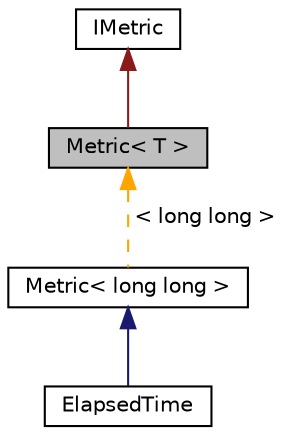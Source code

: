digraph "Metric&lt; T &gt;"
{
 // INTERACTIVE_SVG=YES
 // LATEX_PDF_SIZE
  edge [fontname="Helvetica",fontsize="10",labelfontname="Helvetica",labelfontsize="10"];
  node [fontname="Helvetica",fontsize="10",shape=record];
  Node1 [label="Metric\< T \>",height=0.2,width=0.4,color="black", fillcolor="grey75", style="filled", fontcolor="black",tooltip=" "];
  Node2 -> Node1 [dir="back",color="firebrick4",fontsize="10",style="solid",fontname="Helvetica"];
  Node2 [label="IMetric",height=0.2,width=0.4,color="black", fillcolor="white", style="filled",URL="$class_i_metric.html",tooltip=" "];
  Node1 -> Node3 [dir="back",color="orange",fontsize="10",style="dashed",label=" \< long long \>" ,fontname="Helvetica"];
  Node3 [label="Metric\< long long \>",height=0.2,width=0.4,color="black", fillcolor="white", style="filled",URL="$class_metric.html",tooltip=" "];
  Node3 -> Node4 [dir="back",color="midnightblue",fontsize="10",style="solid",fontname="Helvetica"];
  Node4 [label="ElapsedTime",height=0.2,width=0.4,color="black", fillcolor="white", style="filled",URL="$class_elapsed_time.html",tooltip=" "];
}
